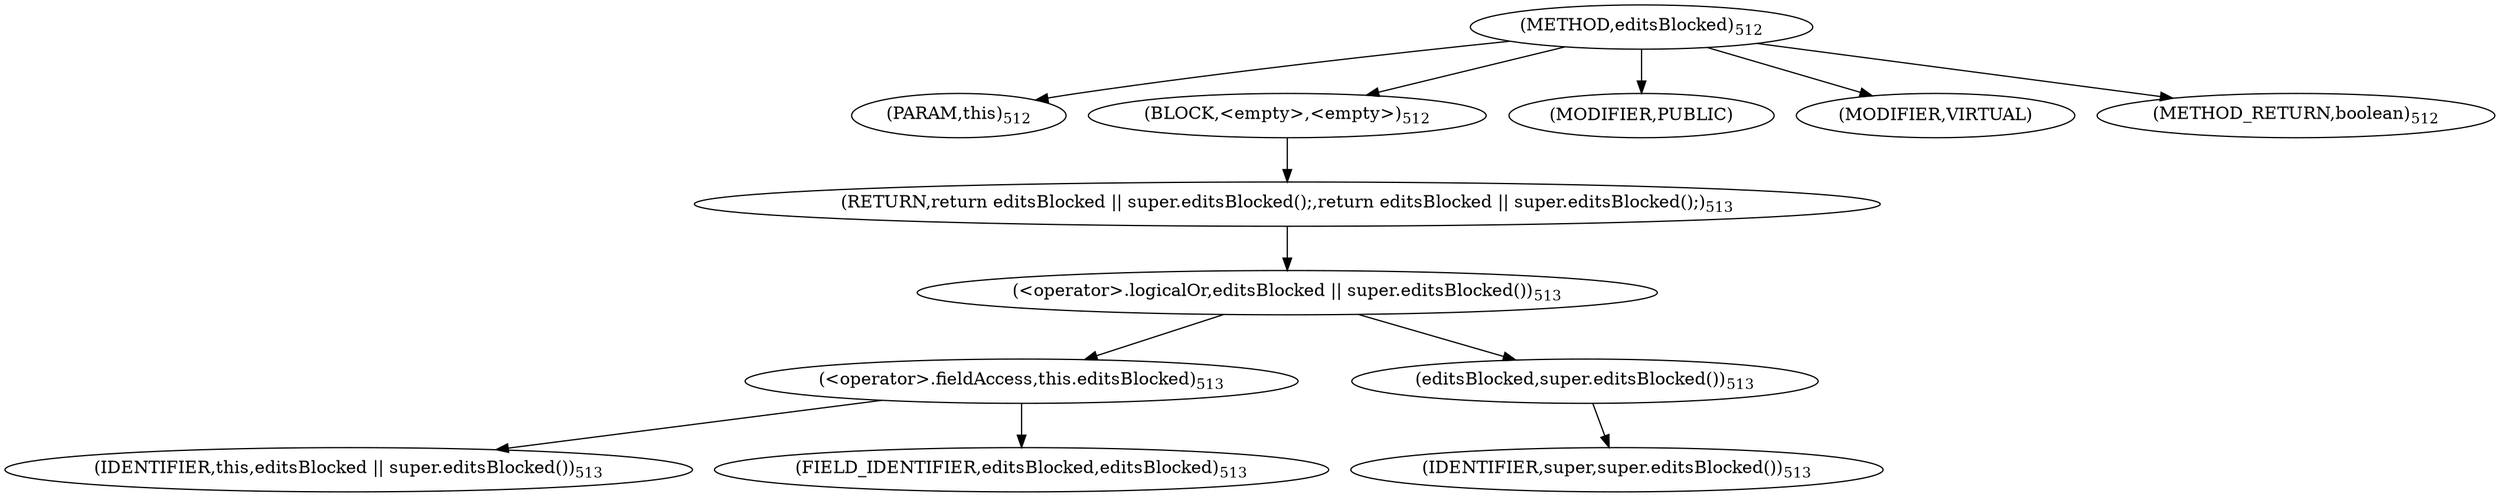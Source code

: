 digraph "editsBlocked" {  
"1070" [label = <(METHOD,editsBlocked)<SUB>512</SUB>> ]
"1071" [label = <(PARAM,this)<SUB>512</SUB>> ]
"1072" [label = <(BLOCK,&lt;empty&gt;,&lt;empty&gt;)<SUB>512</SUB>> ]
"1073" [label = <(RETURN,return editsBlocked || super.editsBlocked();,return editsBlocked || super.editsBlocked();)<SUB>513</SUB>> ]
"1074" [label = <(&lt;operator&gt;.logicalOr,editsBlocked || super.editsBlocked())<SUB>513</SUB>> ]
"1075" [label = <(&lt;operator&gt;.fieldAccess,this.editsBlocked)<SUB>513</SUB>> ]
"1076" [label = <(IDENTIFIER,this,editsBlocked || super.editsBlocked())<SUB>513</SUB>> ]
"1077" [label = <(FIELD_IDENTIFIER,editsBlocked,editsBlocked)<SUB>513</SUB>> ]
"1078" [label = <(editsBlocked,super.editsBlocked())<SUB>513</SUB>> ]
"1079" [label = <(IDENTIFIER,super,super.editsBlocked())<SUB>513</SUB>> ]
"1080" [label = <(MODIFIER,PUBLIC)> ]
"1081" [label = <(MODIFIER,VIRTUAL)> ]
"1082" [label = <(METHOD_RETURN,boolean)<SUB>512</SUB>> ]
  "1070" -> "1071" 
  "1070" -> "1072" 
  "1070" -> "1080" 
  "1070" -> "1081" 
  "1070" -> "1082" 
  "1072" -> "1073" 
  "1073" -> "1074" 
  "1074" -> "1075" 
  "1074" -> "1078" 
  "1075" -> "1076" 
  "1075" -> "1077" 
  "1078" -> "1079" 
}

